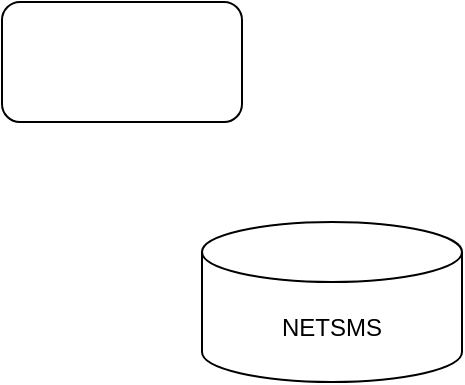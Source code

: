 <mxfile version="24.2.3" type="github">
  <diagram name="Página-1" id="MLcHtQrv6ULbj_it20Va">
    <mxGraphModel dx="1050" dy="530" grid="1" gridSize="10" guides="1" tooltips="1" connect="1" arrows="1" fold="1" page="1" pageScale="1" pageWidth="827" pageHeight="1169" math="0" shadow="0">
      <root>
        <mxCell id="0" />
        <mxCell id="1" parent="0" />
        <mxCell id="CVk3RO6D4FQn7KLXNqjS-1" value="NETSMS" style="shape=cylinder3;whiteSpace=wrap;html=1;boundedLbl=1;backgroundOutline=1;size=15;" vertex="1" parent="1">
          <mxGeometry x="160" y="240" width="130" height="80" as="geometry" />
        </mxCell>
        <mxCell id="CVk3RO6D4FQn7KLXNqjS-3" value="" style="rounded=1;whiteSpace=wrap;html=1;" vertex="1" parent="1">
          <mxGeometry x="60" y="130" width="120" height="60" as="geometry" />
        </mxCell>
      </root>
    </mxGraphModel>
  </diagram>
</mxfile>
